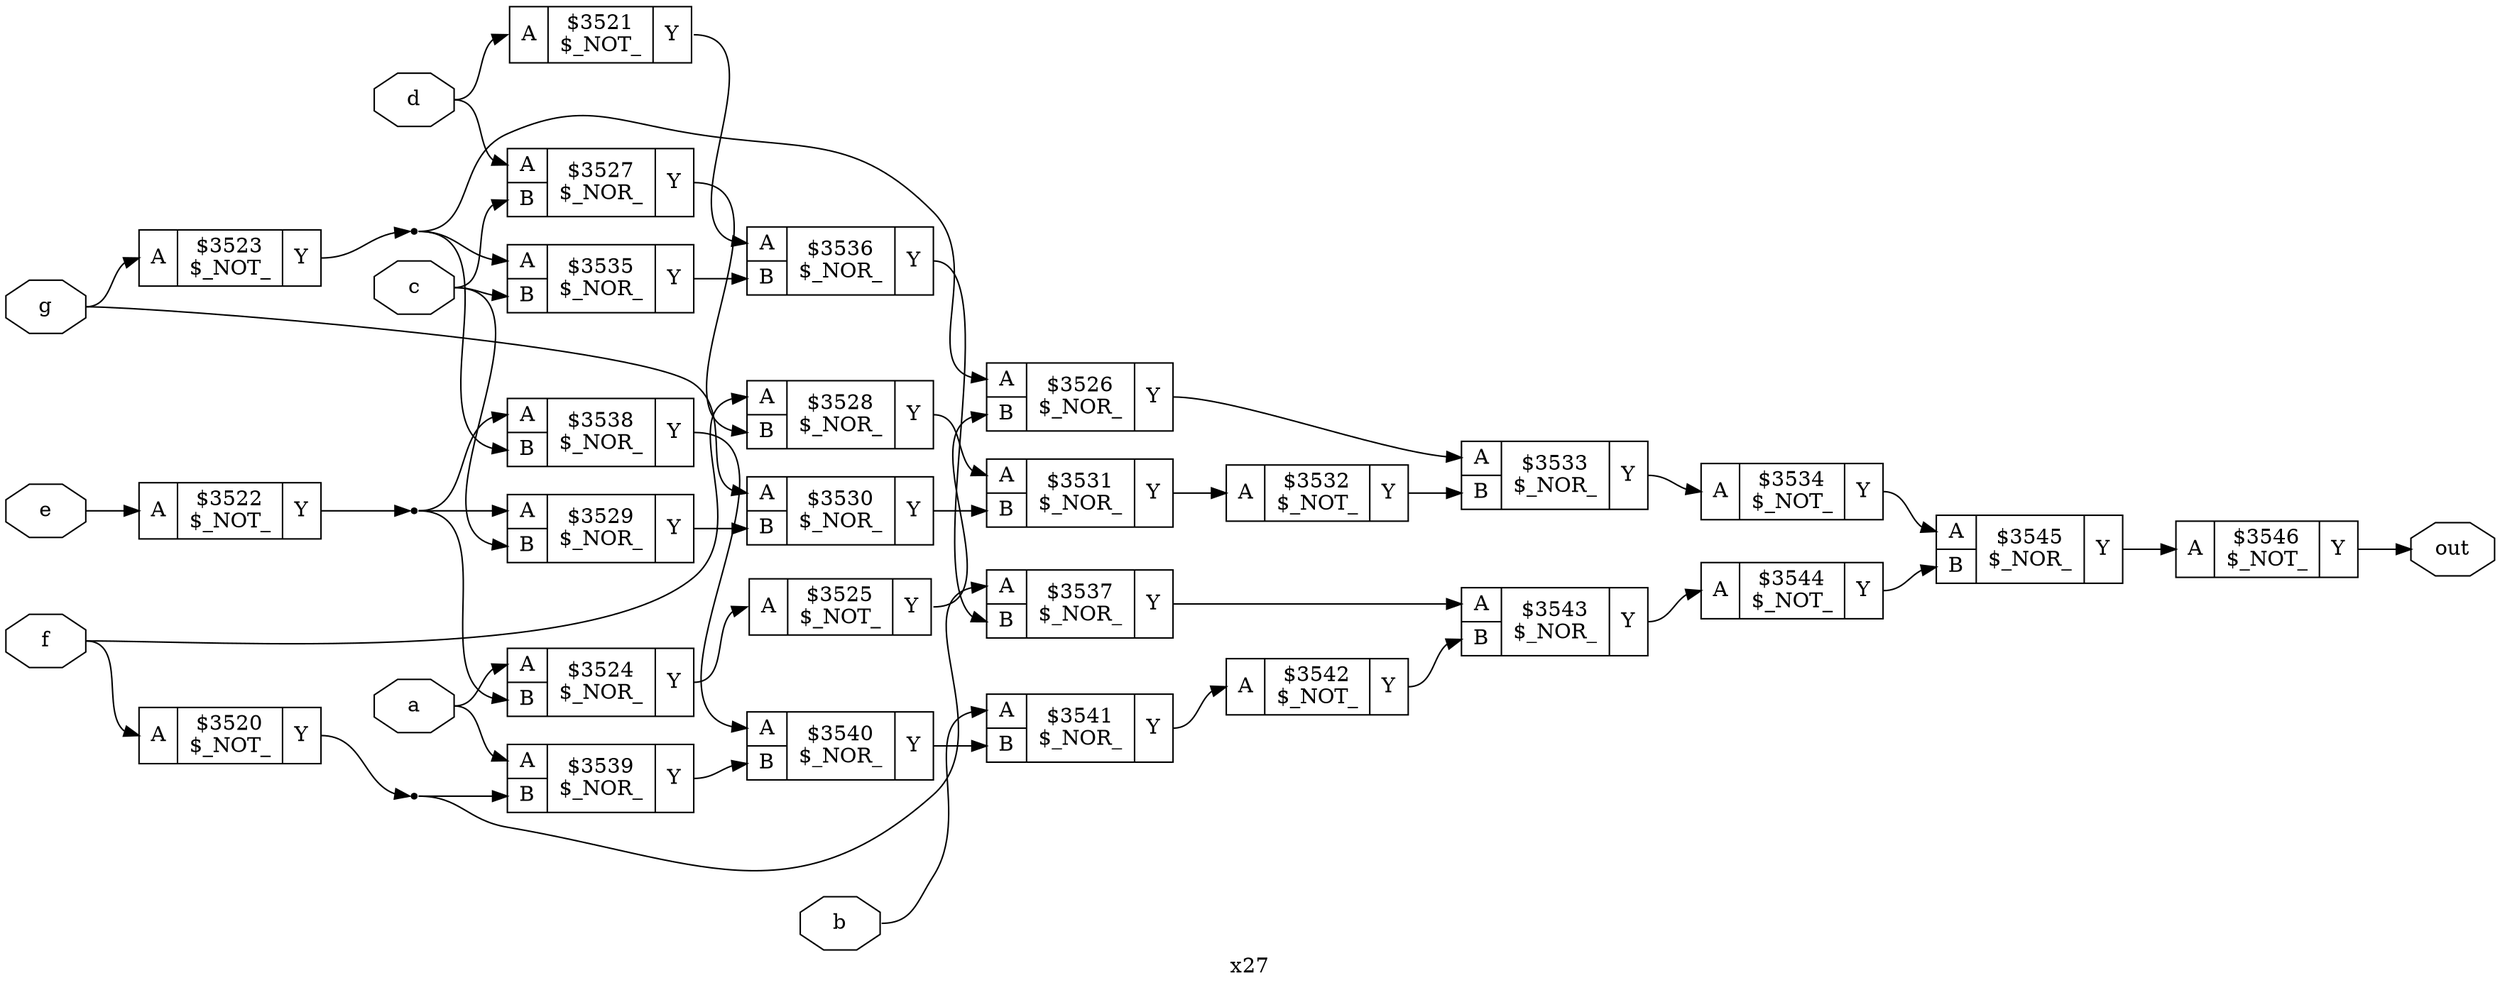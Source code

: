 digraph "x27" {
label="x27";
rankdir="LR";
remincross=true;
n27 [ shape=octagon, label="a", color="black", fontcolor="black" ];
n28 [ shape=octagon, label="b", color="black", fontcolor="black" ];
n29 [ shape=octagon, label="c", color="black", fontcolor="black" ];
n30 [ shape=octagon, label="d", color="black", fontcolor="black" ];
n31 [ shape=octagon, label="e", color="black", fontcolor="black" ];
n32 [ shape=octagon, label="f", color="black", fontcolor="black" ];
n33 [ shape=octagon, label="g", color="black", fontcolor="black" ];
n34 [ shape=octagon, label="out", color="black", fontcolor="black" ];
c37 [ shape=record, label="{{<p35> A}|$3520\n$_NOT_|{<p36> Y}}" ];
c38 [ shape=record, label="{{<p35> A}|$3521\n$_NOT_|{<p36> Y}}" ];
c39 [ shape=record, label="{{<p35> A}|$3522\n$_NOT_|{<p36> Y}}" ];
c40 [ shape=record, label="{{<p35> A}|$3523\n$_NOT_|{<p36> Y}}" ];
c42 [ shape=record, label="{{<p35> A|<p41> B}|$3524\n$_NOR_|{<p36> Y}}" ];
c43 [ shape=record, label="{{<p35> A}|$3525\n$_NOT_|{<p36> Y}}" ];
c44 [ shape=record, label="{{<p35> A|<p41> B}|$3526\n$_NOR_|{<p36> Y}}" ];
c45 [ shape=record, label="{{<p35> A|<p41> B}|$3527\n$_NOR_|{<p36> Y}}" ];
c46 [ shape=record, label="{{<p35> A|<p41> B}|$3528\n$_NOR_|{<p36> Y}}" ];
c47 [ shape=record, label="{{<p35> A|<p41> B}|$3529\n$_NOR_|{<p36> Y}}" ];
c48 [ shape=record, label="{{<p35> A|<p41> B}|$3530\n$_NOR_|{<p36> Y}}" ];
c49 [ shape=record, label="{{<p35> A|<p41> B}|$3531\n$_NOR_|{<p36> Y}}" ];
c50 [ shape=record, label="{{<p35> A}|$3532\n$_NOT_|{<p36> Y}}" ];
c51 [ shape=record, label="{{<p35> A|<p41> B}|$3533\n$_NOR_|{<p36> Y}}" ];
c52 [ shape=record, label="{{<p35> A}|$3534\n$_NOT_|{<p36> Y}}" ];
c53 [ shape=record, label="{{<p35> A|<p41> B}|$3535\n$_NOR_|{<p36> Y}}" ];
c54 [ shape=record, label="{{<p35> A|<p41> B}|$3536\n$_NOR_|{<p36> Y}}" ];
c55 [ shape=record, label="{{<p35> A|<p41> B}|$3537\n$_NOR_|{<p36> Y}}" ];
c56 [ shape=record, label="{{<p35> A|<p41> B}|$3538\n$_NOR_|{<p36> Y}}" ];
c57 [ shape=record, label="{{<p35> A|<p41> B}|$3539\n$_NOR_|{<p36> Y}}" ];
c58 [ shape=record, label="{{<p35> A|<p41> B}|$3540\n$_NOR_|{<p36> Y}}" ];
c59 [ shape=record, label="{{<p35> A|<p41> B}|$3541\n$_NOR_|{<p36> Y}}" ];
c60 [ shape=record, label="{{<p35> A}|$3542\n$_NOT_|{<p36> Y}}" ];
c61 [ shape=record, label="{{<p35> A|<p41> B}|$3543\n$_NOR_|{<p36> Y}}" ];
c62 [ shape=record, label="{{<p35> A}|$3544\n$_NOT_|{<p36> Y}}" ];
c63 [ shape=record, label="{{<p35> A|<p41> B}|$3545\n$_NOR_|{<p36> Y}}" ];
c64 [ shape=record, label="{{<p35> A}|$3546\n$_NOT_|{<p36> Y}}" ];
c38:p36:e -> c54:p35:w [color="black", label=""];
c48:p36:e -> c49:p41:w [color="black", label=""];
c49:p36:e -> c50:p35:w [color="black", label=""];
c50:p36:e -> c51:p41:w [color="black", label=""];
c51:p36:e -> c52:p35:w [color="black", label=""];
c52:p36:e -> c63:p35:w [color="black", label=""];
c53:p36:e -> c54:p41:w [color="black", label=""];
c54:p36:e -> c55:p41:w [color="black", label=""];
c55:p36:e -> c61:p35:w [color="black", label=""];
c56:p36:e -> c58:p35:w [color="black", label=""];
c57:p36:e -> c58:p41:w [color="black", label=""];
n2 [ shape=point ];
c39:p36:e -> n2:w [color="black", label=""];
n2:e -> c42:p41:w [color="black", label=""];
n2:e -> c47:p35:w [color="black", label=""];
n2:e -> c56:p35:w [color="black", label=""];
c58:p36:e -> c59:p41:w [color="black", label=""];
c59:p36:e -> c60:p35:w [color="black", label=""];
c60:p36:e -> c61:p41:w [color="black", label=""];
c61:p36:e -> c62:p35:w [color="black", label=""];
c62:p36:e -> c63:p41:w [color="black", label=""];
c63:p36:e -> c64:p35:w [color="black", label=""];
n26 [ shape=point ];
c37:p36:e -> n26:w [color="black", label=""];
n26:e -> c55:p35:w [color="black", label=""];
n26:e -> c57:p41:w [color="black", label=""];
n27:e -> c42:p35:w [color="black", label=""];
n27:e -> c57:p35:w [color="black", label=""];
n28:e -> c59:p35:w [color="black", label=""];
n29:e -> c45:p41:w [color="black", label=""];
n29:e -> c47:p41:w [color="black", label=""];
n29:e -> c53:p41:w [color="black", label=""];
n3 [ shape=point ];
c40:p36:e -> n3:w [color="black", label=""];
n3:e -> c44:p35:w [color="black", label=""];
n3:e -> c53:p35:w [color="black", label=""];
n3:e -> c56:p41:w [color="black", label=""];
n30:e -> c38:p35:w [color="black", label=""];
n30:e -> c45:p35:w [color="black", label=""];
n31:e -> c39:p35:w [color="black", label=""];
n32:e -> c37:p35:w [color="black", label=""];
n32:e -> c46:p35:w [color="black", label=""];
n33:e -> c40:p35:w [color="black", label=""];
n33:e -> c48:p35:w [color="black", label=""];
c64:p36:e -> n34:w [color="black", label=""];
c42:p36:e -> c43:p35:w [color="black", label=""];
c43:p36:e -> c44:p41:w [color="black", label=""];
c44:p36:e -> c51:p35:w [color="black", label=""];
c45:p36:e -> c46:p41:w [color="black", label=""];
c46:p36:e -> c49:p35:w [color="black", label=""];
c47:p36:e -> c48:p41:w [color="black", label=""];
}
